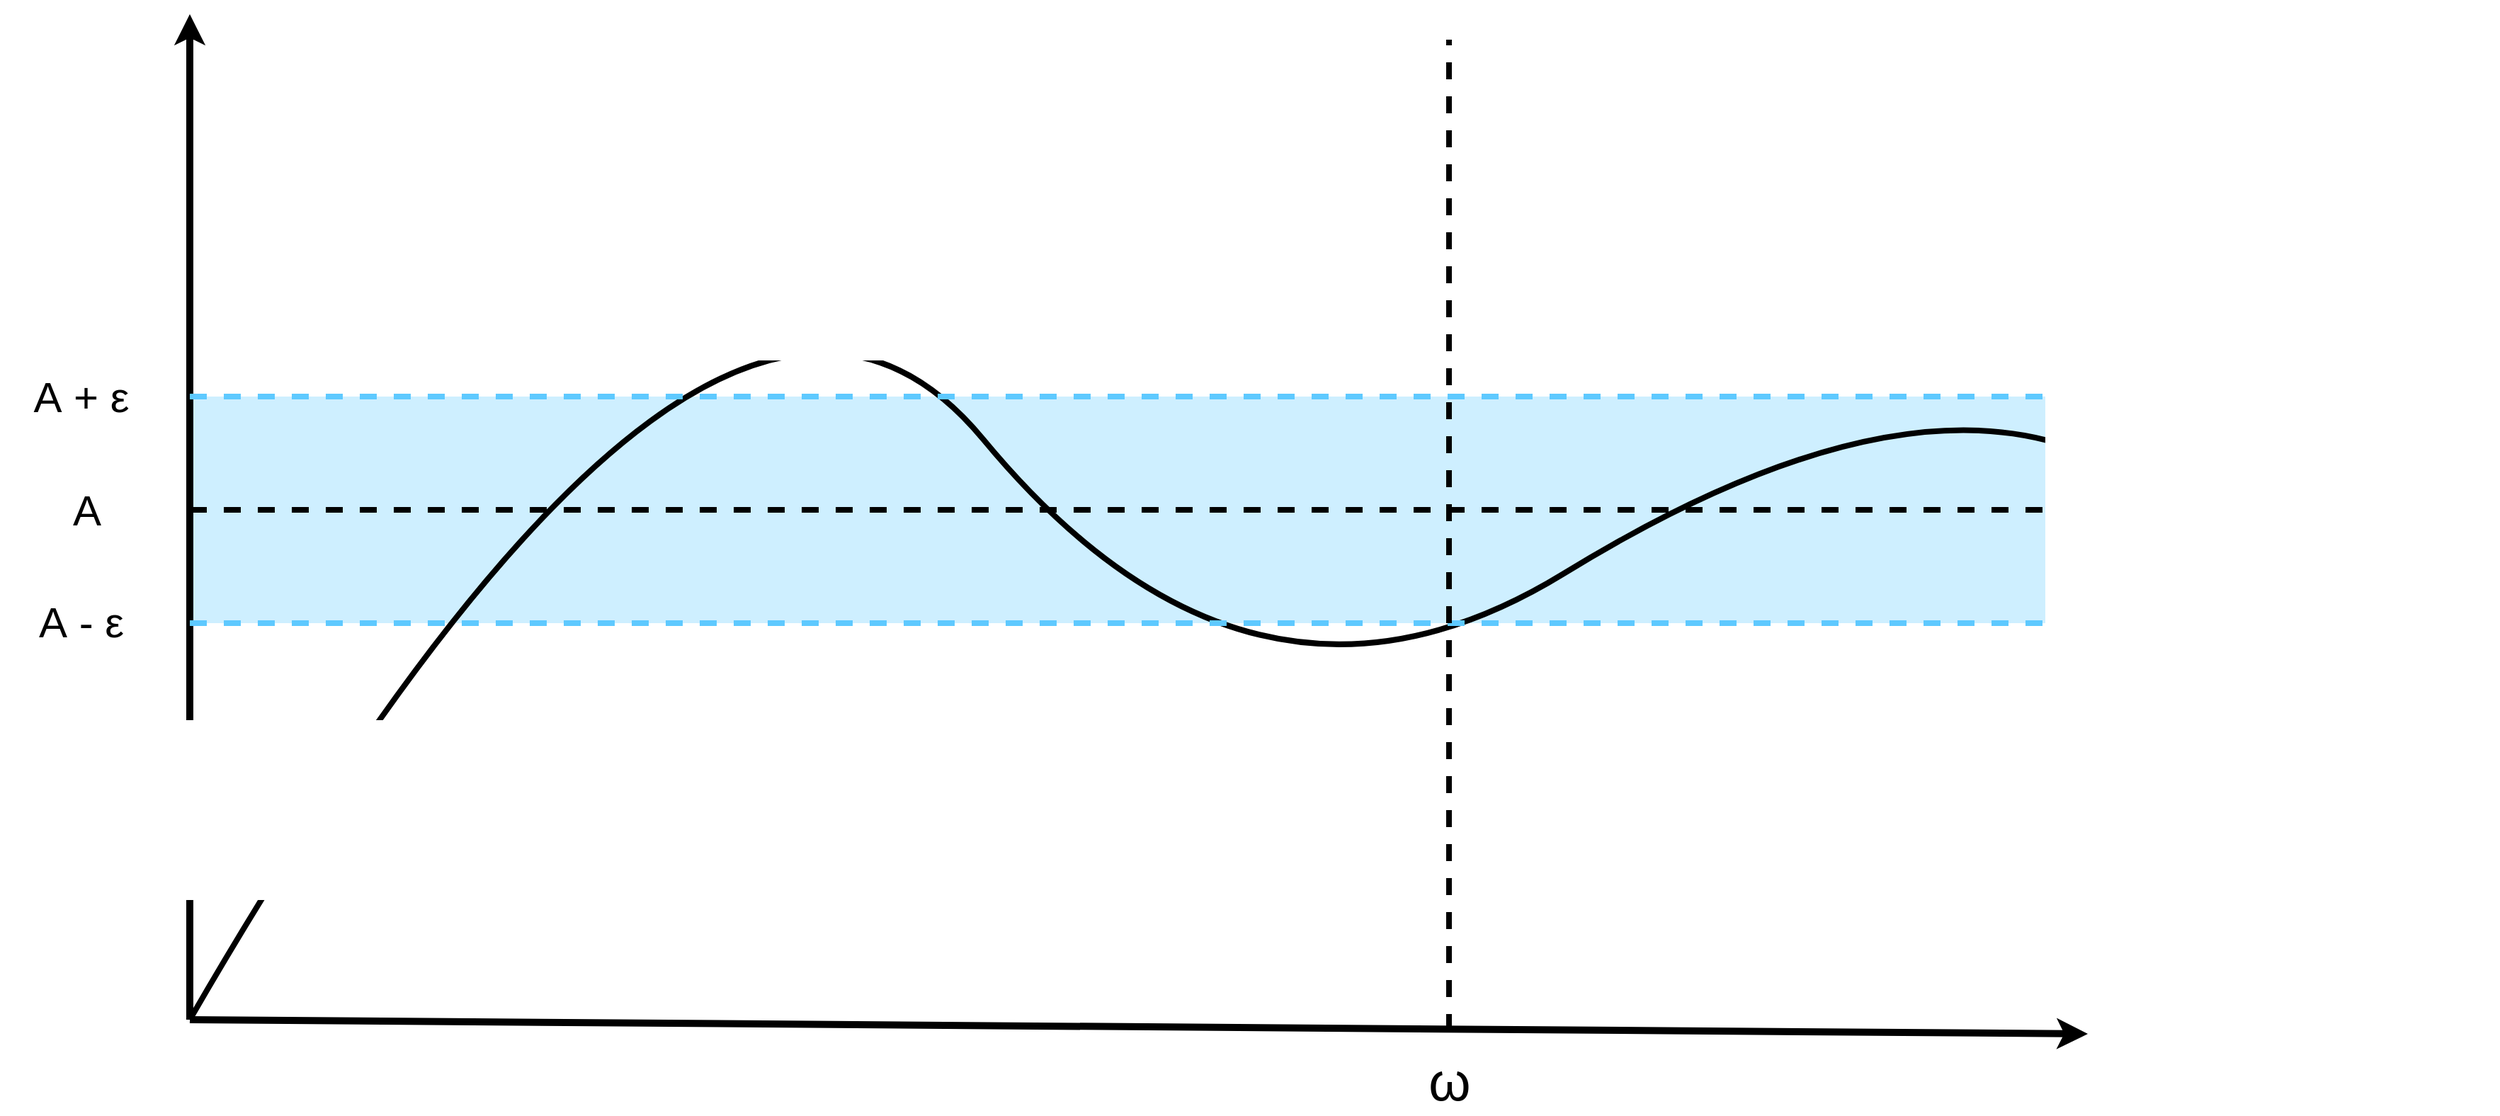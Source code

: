 <mxfile version="20.8.7"><diagram id="K-3Yt52Pej6YxE-Qn8yh" name="Page-1"><mxGraphModel dx="1310" dy="2957" grid="1" gridSize="10" guides="1" tooltips="1" connect="1" arrows="1" fold="1" page="1" pageScale="1" pageWidth="850" pageHeight="1100" math="0" shadow="0"><root><mxCell id="0"/><mxCell id="1" parent="0"/><mxCell id="EpNzPTILdCqzk6fA7xTv-71" value="" style="rounded=0;whiteSpace=wrap;html=1;fontSize=15;strokeColor=none;fillColor=#5EC9FF;fillStyle=auto;strokeWidth=6;perimeterSpacing=0;opacity=30;" parent="1" vertex="1"><mxGeometry x="160" y="120" width="1310" height="160" as="geometry"/></mxCell><mxCell id="EpNzPTILdCqzk6fA7xTv-1" value="" style="endArrow=classic;html=1;rounded=0;strokeWidth=5;" parent="1" edge="1"><mxGeometry width="50" height="50" relative="1" as="geometry"><mxPoint x="160" y="560" as="sourcePoint"/><mxPoint x="1500" y="570" as="targetPoint"/></mxGeometry></mxCell><mxCell id="EpNzPTILdCqzk6fA7xTv-3" value="" style="curved=1;endArrow=classic;html=1;rounded=0;strokeWidth=4;" parent="1" edge="1"><mxGeometry width="50" height="50" relative="1" as="geometry"><mxPoint x="160" y="560" as="sourcePoint"/><mxPoint x="1760" y="220" as="targetPoint"/><Array as="points"><mxPoint x="530" y="-80"/><mxPoint x="910" y="380"/><mxPoint x="1350" y="110"/><mxPoint x="1620" y="200"/></Array></mxGeometry></mxCell><mxCell id="EpNzPTILdCqzk6fA7xTv-6" value="" style="rounded=0;whiteSpace=wrap;html=1;strokeColor=none;rotation=0;" parent="1" vertex="1"><mxGeometry x="698" y="534" width="20" height="12" as="geometry"/></mxCell><mxCell id="EpNzPTILdCqzk6fA7xTv-53" value="A" style="text;html=1;strokeColor=none;fillColor=none;align=center;verticalAlign=middle;whiteSpace=wrap;rounded=0;fontSize=30;" parent="1" vertex="1"><mxGeometry x="46" y="185" width="82.5" height="30" as="geometry"/></mxCell><mxCell id="EpNzPTILdCqzk6fA7xTv-54" value="&lt;font style=&quot;font-size: 30px;&quot;&gt;A&lt;span dir=&quot;ltr&quot; role=&quot;presentation&quot; style=&quot;left: 1003.88px; top: 369.32px; font-family: sans-serif; transform: scaleX(1.123); font-size: 30px;&quot;&gt; + ε&lt;/span&gt;&lt;/font&gt;" style="text;html=1;strokeColor=none;fillColor=none;align=center;verticalAlign=middle;whiteSpace=wrap;rounded=0;fontSize=30;" parent="1" vertex="1"><mxGeometry x="26" y="105" width="115" height="30" as="geometry"/></mxCell><mxCell id="EpNzPTILdCqzk6fA7xTv-57" value="&lt;font style=&quot;font-size: 30px;&quot;&gt;A&lt;span dir=&quot;ltr&quot; role=&quot;presentation&quot; style=&quot;left: 1003.88px; top: 369.32px; font-family: sans-serif; transform: scaleX(1.123); font-size: 30px;&quot;&gt; - ε&lt;/span&gt;&lt;/font&gt;" style="text;html=1;strokeColor=none;fillColor=none;align=center;verticalAlign=middle;whiteSpace=wrap;rounded=0;fontSize=30;" parent="1" vertex="1"><mxGeometry x="26" y="264" width="115" height="30" as="geometry"/></mxCell><mxCell id="EpNzPTILdCqzk6fA7xTv-62" value="" style="endArrow=classic;html=1;rounded=0;strokeWidth=5;" parent="1" edge="1"><mxGeometry width="50" height="50" relative="1" as="geometry"><mxPoint x="160" y="560" as="sourcePoint"/><mxPoint x="160" y="-150" as="targetPoint"/></mxGeometry></mxCell><mxCell id="EpNzPTILdCqzk6fA7xTv-65" value="" style="endArrow=none;dashed=1;html=1;rounded=0;strokeColor=#000000;strokeWidth=4;fontSize=15;" parent="1" edge="1"><mxGeometry width="50" height="50" relative="1" as="geometry"><mxPoint x="160" y="200" as="sourcePoint"/><mxPoint x="1480" y="200" as="targetPoint"/></mxGeometry></mxCell><mxCell id="EpNzPTILdCqzk6fA7xTv-66" value="" style="endArrow=none;dashed=1;html=1;rounded=0;strokeColor=#5EC9FF;strokeWidth=4;fontSize=15;" parent="1" edge="1"><mxGeometry width="50" height="50" relative="1" as="geometry"><mxPoint x="160" y="120" as="sourcePoint"/><mxPoint x="1480" y="120" as="targetPoint"/></mxGeometry></mxCell><mxCell id="EpNzPTILdCqzk6fA7xTv-67" value="" style="endArrow=none;dashed=1;html=1;rounded=0;strokeColor=#5EC9FF;strokeWidth=4;fontSize=15;" parent="1" edge="1"><mxGeometry width="50" height="50" relative="1" as="geometry"><mxPoint x="160" y="280" as="sourcePoint"/><mxPoint x="1480" y="280" as="targetPoint"/></mxGeometry></mxCell><mxCell id="EpNzPTILdCqzk6fA7xTv-68" value="" style="endArrow=none;dashed=1;html=1;rounded=0;strokeColor=#000000;strokeWidth=4;fontSize=15;" parent="1" edge="1"><mxGeometry width="50" height="50" relative="1" as="geometry"><mxPoint x="1049" y="568" as="sourcePoint"/><mxPoint x="1049" y="-132" as="targetPoint"/></mxGeometry></mxCell><mxCell id="OO-omFA1sdi2Ckm8-4EE-2" value="" style="rounded=0;whiteSpace=wrap;html=1;strokeColor=none;" vertex="1" parent="1"><mxGeometry x="1470" y="130" width="320" height="140" as="geometry"/></mxCell><mxCell id="OO-omFA1sdi2Ckm8-4EE-3" value="ω" style="text;html=1;strokeColor=none;fillColor=none;align=center;verticalAlign=middle;whiteSpace=wrap;rounded=0;fontSize=38;" vertex="1" parent="1"><mxGeometry x="1008" y="589" width="82.5" height="30" as="geometry"/></mxCell></root></mxGraphModel></diagram></mxfile>